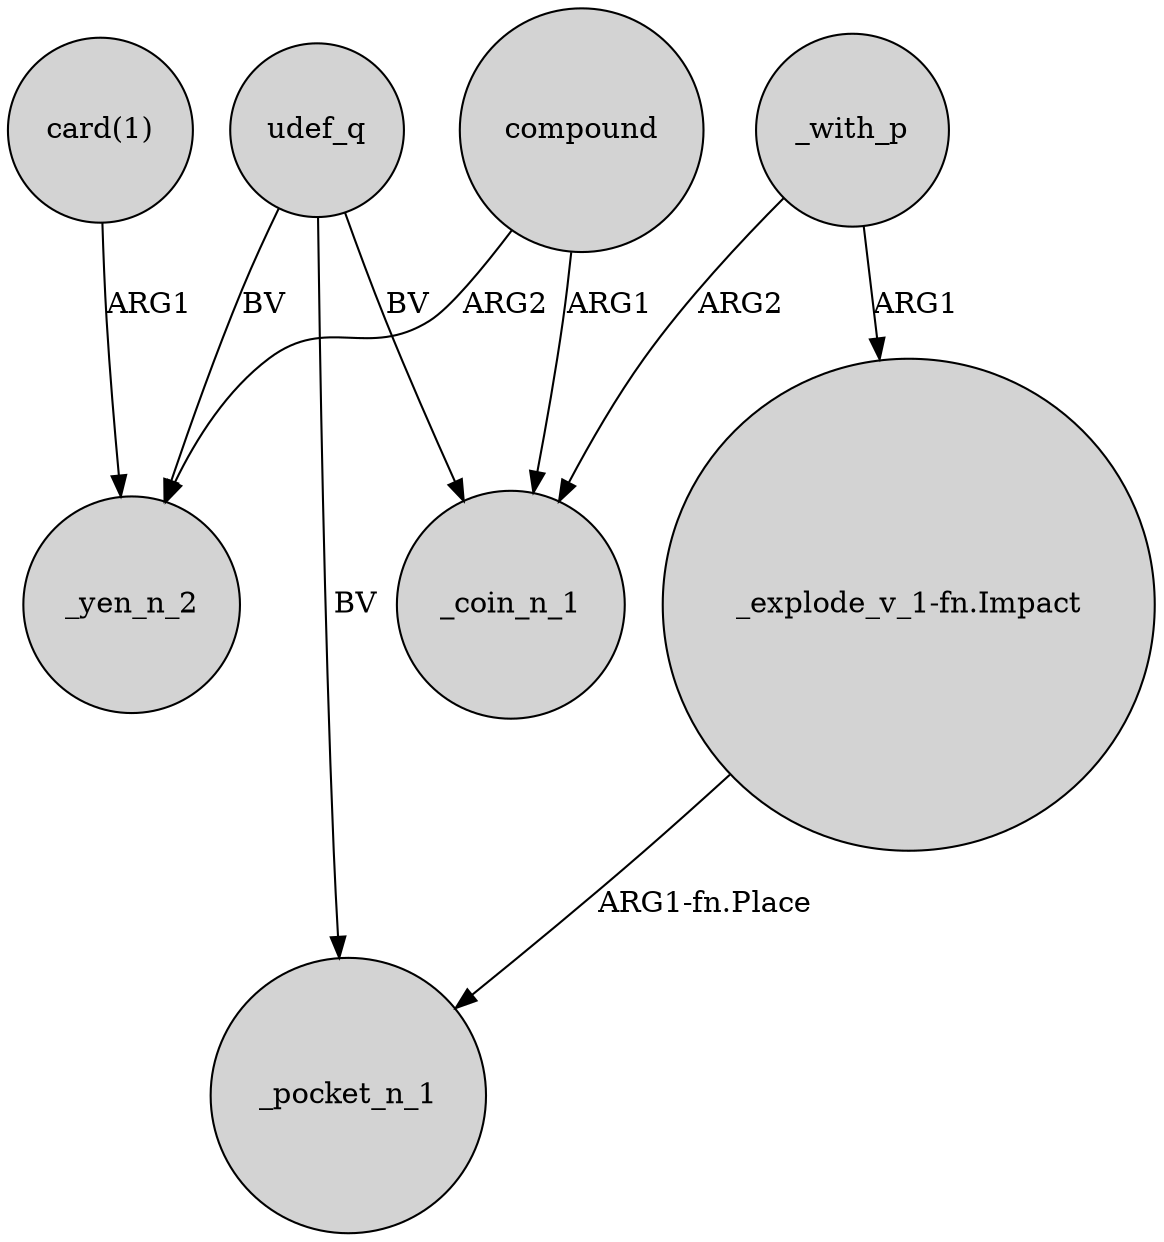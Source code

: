 digraph {
	node [shape=circle style=filled]
	"card(1)" -> _yen_n_2 [label=ARG1]
	compound -> _coin_n_1 [label=ARG1]
	udef_q -> _coin_n_1 [label=BV]
	udef_q -> _pocket_n_1 [label=BV]
	_with_p -> "_explode_v_1-fn.Impact" [label=ARG1]
	"_explode_v_1-fn.Impact" -> _pocket_n_1 [label="ARG1-fn.Place"]
	_with_p -> _coin_n_1 [label=ARG2]
	compound -> _yen_n_2 [label=ARG2]
	udef_q -> _yen_n_2 [label=BV]
}
